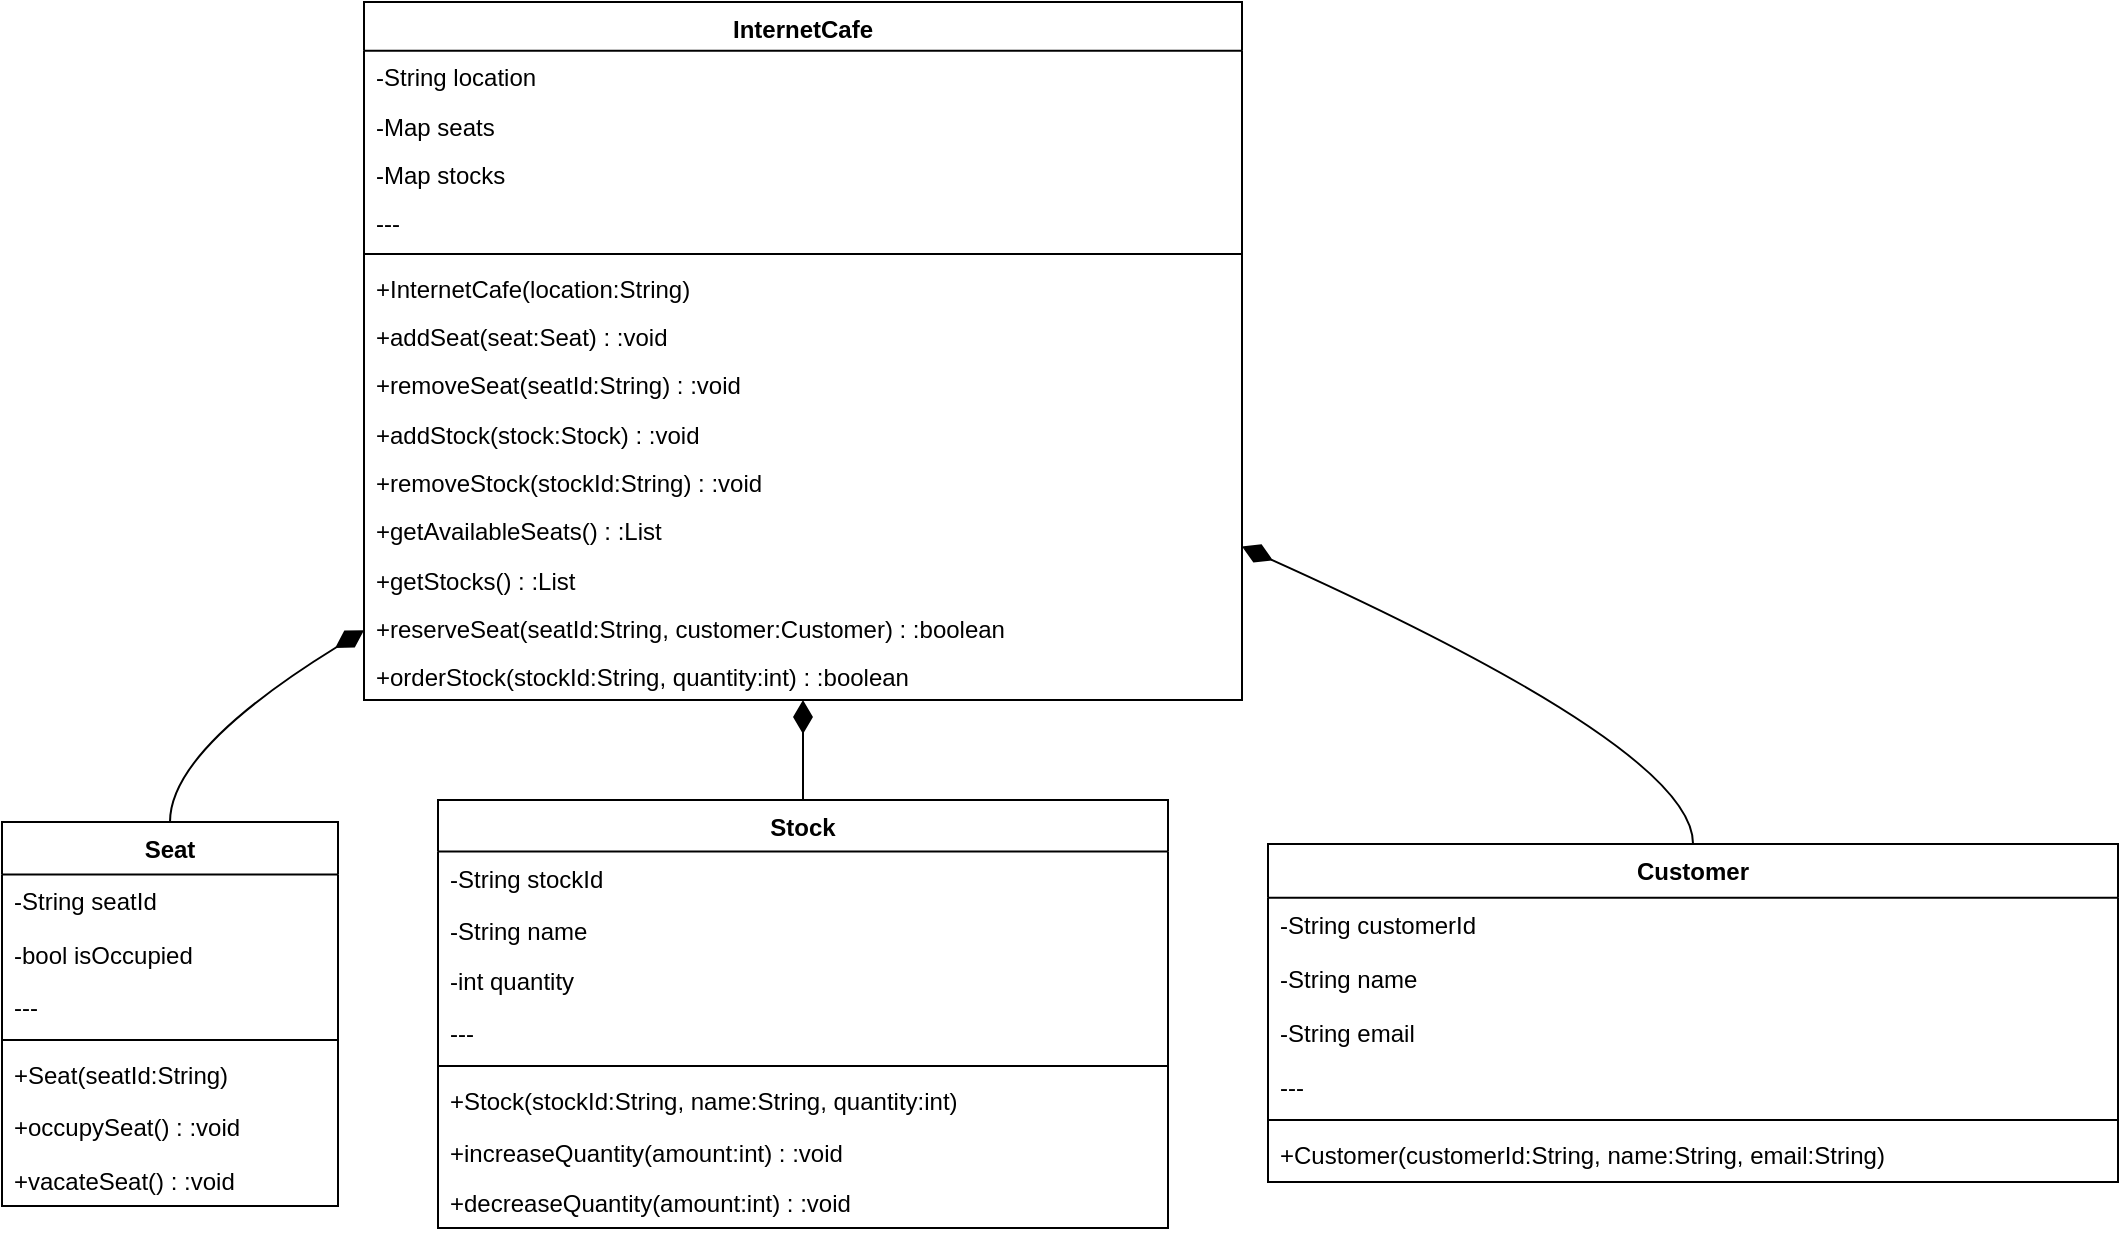 <mxfile version="24.8.3">
  <diagram name="Page-1" id="tpqCVuzSn4DwGfdJqvPV">
    <mxGraphModel>
      <root>
        <mxCell id="0" />
        <mxCell id="1" parent="0" />
        <mxCell id="2" value="InternetCafe" style="swimlane;fontStyle=1;align=center;verticalAlign=top;childLayout=stackLayout;horizontal=1;startSize=24.329;horizontalStack=0;resizeParent=1;resizeParentMax=0;resizeLast=0;collapsible=0;marginBottom=0;" vertex="1" parent="1">
          <mxGeometry x="189" y="8" width="439" height="349" as="geometry" />
        </mxCell>
        <mxCell id="3" value="-String location" style="text;strokeColor=none;fillColor=none;align=left;verticalAlign=top;spacingLeft=4;spacingRight=4;overflow=hidden;rotatable=0;points=[[0,0.5],[1,0.5]];portConstraint=eastwest;" vertex="1" parent="2">
          <mxGeometry y="24" width="439" height="24" as="geometry" />
        </mxCell>
        <mxCell id="4" value="-Map seats" style="text;strokeColor=none;fillColor=none;align=left;verticalAlign=top;spacingLeft=4;spacingRight=4;overflow=hidden;rotatable=0;points=[[0,0.5],[1,0.5]];portConstraint=eastwest;" vertex="1" parent="2">
          <mxGeometry y="49" width="439" height="24" as="geometry" />
        </mxCell>
        <mxCell id="5" value="-Map stocks" style="text;strokeColor=none;fillColor=none;align=left;verticalAlign=top;spacingLeft=4;spacingRight=4;overflow=hidden;rotatable=0;points=[[0,0.5],[1,0.5]];portConstraint=eastwest;" vertex="1" parent="2">
          <mxGeometry y="73" width="439" height="24" as="geometry" />
        </mxCell>
        <mxCell id="6" value="---" style="text;strokeColor=none;fillColor=none;align=left;verticalAlign=top;spacingLeft=4;spacingRight=4;overflow=hidden;rotatable=0;points=[[0,0.5],[1,0.5]];portConstraint=eastwest;" vertex="1" parent="2">
          <mxGeometry y="97" width="439" height="24" as="geometry" />
        </mxCell>
        <mxCell id="7" style="line;strokeWidth=1;fillColor=none;align=left;verticalAlign=middle;spacingTop=-1;spacingLeft=3;spacingRight=3;rotatable=0;labelPosition=right;points=[];portConstraint=eastwest;strokeColor=inherit;" vertex="1" parent="2">
          <mxGeometry y="122" width="439" height="8" as="geometry" />
        </mxCell>
        <mxCell id="8" value="+InternetCafe(location:String)" style="text;strokeColor=none;fillColor=none;align=left;verticalAlign=top;spacingLeft=4;spacingRight=4;overflow=hidden;rotatable=0;points=[[0,0.5],[1,0.5]];portConstraint=eastwest;" vertex="1" parent="2">
          <mxGeometry y="130" width="439" height="24" as="geometry" />
        </mxCell>
        <mxCell id="9" value="+addSeat(seat:Seat) : :void" style="text;strokeColor=none;fillColor=none;align=left;verticalAlign=top;spacingLeft=4;spacingRight=4;overflow=hidden;rotatable=0;points=[[0,0.5],[1,0.5]];portConstraint=eastwest;" vertex="1" parent="2">
          <mxGeometry y="154" width="439" height="24" as="geometry" />
        </mxCell>
        <mxCell id="10" value="+removeSeat(seatId:String) : :void" style="text;strokeColor=none;fillColor=none;align=left;verticalAlign=top;spacingLeft=4;spacingRight=4;overflow=hidden;rotatable=0;points=[[0,0.5],[1,0.5]];portConstraint=eastwest;" vertex="1" parent="2">
          <mxGeometry y="178" width="439" height="24" as="geometry" />
        </mxCell>
        <mxCell id="11" value="+addStock(stock:Stock) : :void" style="text;strokeColor=none;fillColor=none;align=left;verticalAlign=top;spacingLeft=4;spacingRight=4;overflow=hidden;rotatable=0;points=[[0,0.5],[1,0.5]];portConstraint=eastwest;" vertex="1" parent="2">
          <mxGeometry y="203" width="439" height="24" as="geometry" />
        </mxCell>
        <mxCell id="12" value="+removeStock(stockId:String) : :void" style="text;strokeColor=none;fillColor=none;align=left;verticalAlign=top;spacingLeft=4;spacingRight=4;overflow=hidden;rotatable=0;points=[[0,0.5],[1,0.5]];portConstraint=eastwest;" vertex="1" parent="2">
          <mxGeometry y="227" width="439" height="24" as="geometry" />
        </mxCell>
        <mxCell id="13" value="+getAvailableSeats() : :List" style="text;strokeColor=none;fillColor=none;align=left;verticalAlign=top;spacingLeft=4;spacingRight=4;overflow=hidden;rotatable=0;points=[[0,0.5],[1,0.5]];portConstraint=eastwest;" vertex="1" parent="2">
          <mxGeometry y="251" width="439" height="24" as="geometry" />
        </mxCell>
        <mxCell id="14" value="+getStocks() : :List" style="text;strokeColor=none;fillColor=none;align=left;verticalAlign=top;spacingLeft=4;spacingRight=4;overflow=hidden;rotatable=0;points=[[0,0.5],[1,0.5]];portConstraint=eastwest;" vertex="1" parent="2">
          <mxGeometry y="276" width="439" height="24" as="geometry" />
        </mxCell>
        <mxCell id="15" value="+reserveSeat(seatId:String, customer:Customer) : :boolean" style="text;strokeColor=none;fillColor=none;align=left;verticalAlign=top;spacingLeft=4;spacingRight=4;overflow=hidden;rotatable=0;points=[[0,0.5],[1,0.5]];portConstraint=eastwest;" vertex="1" parent="2">
          <mxGeometry y="300" width="439" height="24" as="geometry" />
        </mxCell>
        <mxCell id="16" value="+orderStock(stockId:String, quantity:int) : :boolean" style="text;strokeColor=none;fillColor=none;align=left;verticalAlign=top;spacingLeft=4;spacingRight=4;overflow=hidden;rotatable=0;points=[[0,0.5],[1,0.5]];portConstraint=eastwest;" vertex="1" parent="2">
          <mxGeometry y="324" width="439" height="24" as="geometry" />
        </mxCell>
        <mxCell id="17" value="Seat" style="swimlane;fontStyle=1;align=center;verticalAlign=top;childLayout=stackLayout;horizontal=1;startSize=26.257;horizontalStack=0;resizeParent=1;resizeParentMax=0;resizeLast=0;collapsible=0;marginBottom=0;" vertex="1" parent="1">
          <mxGeometry x="8" y="418" width="168" height="192" as="geometry" />
        </mxCell>
        <mxCell id="18" value="-String seatId" style="text;strokeColor=none;fillColor=none;align=left;verticalAlign=top;spacingLeft=4;spacingRight=4;overflow=hidden;rotatable=0;points=[[0,0.5],[1,0.5]];portConstraint=eastwest;" vertex="1" parent="17">
          <mxGeometry y="26" width="168" height="26" as="geometry" />
        </mxCell>
        <mxCell id="19" value="-bool isOccupied" style="text;strokeColor=none;fillColor=none;align=left;verticalAlign=top;spacingLeft=4;spacingRight=4;overflow=hidden;rotatable=0;points=[[0,0.5],[1,0.5]];portConstraint=eastwest;" vertex="1" parent="17">
          <mxGeometry y="53" width="168" height="26" as="geometry" />
        </mxCell>
        <mxCell id="20" value="---" style="text;strokeColor=none;fillColor=none;align=left;verticalAlign=top;spacingLeft=4;spacingRight=4;overflow=hidden;rotatable=0;points=[[0,0.5],[1,0.5]];portConstraint=eastwest;" vertex="1" parent="17">
          <mxGeometry y="79" width="168" height="26" as="geometry" />
        </mxCell>
        <mxCell id="21" style="line;strokeWidth=1;fillColor=none;align=left;verticalAlign=middle;spacingTop=-1;spacingLeft=3;spacingRight=3;rotatable=0;labelPosition=right;points=[];portConstraint=eastwest;strokeColor=inherit;" vertex="1" parent="17">
          <mxGeometry y="105" width="168" height="8" as="geometry" />
        </mxCell>
        <mxCell id="22" value="+Seat(seatId:String)" style="text;strokeColor=none;fillColor=none;align=left;verticalAlign=top;spacingLeft=4;spacingRight=4;overflow=hidden;rotatable=0;points=[[0,0.5],[1,0.5]];portConstraint=eastwest;" vertex="1" parent="17">
          <mxGeometry y="113" width="168" height="26" as="geometry" />
        </mxCell>
        <mxCell id="23" value="+occupySeat() : :void" style="text;strokeColor=none;fillColor=none;align=left;verticalAlign=top;spacingLeft=4;spacingRight=4;overflow=hidden;rotatable=0;points=[[0,0.5],[1,0.5]];portConstraint=eastwest;" vertex="1" parent="17">
          <mxGeometry y="139" width="168" height="26" as="geometry" />
        </mxCell>
        <mxCell id="24" value="+vacateSeat() : :void" style="text;strokeColor=none;fillColor=none;align=left;verticalAlign=top;spacingLeft=4;spacingRight=4;overflow=hidden;rotatable=0;points=[[0,0.5],[1,0.5]];portConstraint=eastwest;" vertex="1" parent="17">
          <mxGeometry y="166" width="168" height="26" as="geometry" />
        </mxCell>
        <mxCell id="25" value="Stock" style="swimlane;fontStyle=1;align=center;verticalAlign=top;childLayout=stackLayout;horizontal=1;startSize=25.775;horizontalStack=0;resizeParent=1;resizeParentMax=0;resizeLast=0;collapsible=0;marginBottom=0;" vertex="1" parent="1">
          <mxGeometry x="226" y="407" width="365" height="214" as="geometry" />
        </mxCell>
        <mxCell id="26" value="-String stockId" style="text;strokeColor=none;fillColor=none;align=left;verticalAlign=top;spacingLeft=4;spacingRight=4;overflow=hidden;rotatable=0;points=[[0,0.5],[1,0.5]];portConstraint=eastwest;" vertex="1" parent="25">
          <mxGeometry y="26" width="365" height="26" as="geometry" />
        </mxCell>
        <mxCell id="27" value="-String name" style="text;strokeColor=none;fillColor=none;align=left;verticalAlign=top;spacingLeft=4;spacingRight=4;overflow=hidden;rotatable=0;points=[[0,0.5],[1,0.5]];portConstraint=eastwest;" vertex="1" parent="25">
          <mxGeometry y="52" width="365" height="26" as="geometry" />
        </mxCell>
        <mxCell id="28" value="-int quantity" style="text;strokeColor=none;fillColor=none;align=left;verticalAlign=top;spacingLeft=4;spacingRight=4;overflow=hidden;rotatable=0;points=[[0,0.5],[1,0.5]];portConstraint=eastwest;" vertex="1" parent="25">
          <mxGeometry y="77" width="365" height="26" as="geometry" />
        </mxCell>
        <mxCell id="29" value="---" style="text;strokeColor=none;fillColor=none;align=left;verticalAlign=top;spacingLeft=4;spacingRight=4;overflow=hidden;rotatable=0;points=[[0,0.5],[1,0.5]];portConstraint=eastwest;" vertex="1" parent="25">
          <mxGeometry y="103" width="365" height="26" as="geometry" />
        </mxCell>
        <mxCell id="30" style="line;strokeWidth=1;fillColor=none;align=left;verticalAlign=middle;spacingTop=-1;spacingLeft=3;spacingRight=3;rotatable=0;labelPosition=right;points=[];portConstraint=eastwest;strokeColor=inherit;" vertex="1" parent="25">
          <mxGeometry y="129" width="365" height="8" as="geometry" />
        </mxCell>
        <mxCell id="31" value="+Stock(stockId:String, name:String, quantity:int)" style="text;strokeColor=none;fillColor=none;align=left;verticalAlign=top;spacingLeft=4;spacingRight=4;overflow=hidden;rotatable=0;points=[[0,0.5],[1,0.5]];portConstraint=eastwest;" vertex="1" parent="25">
          <mxGeometry y="137" width="365" height="26" as="geometry" />
        </mxCell>
        <mxCell id="32" value="+increaseQuantity(amount:int) : :void" style="text;strokeColor=none;fillColor=none;align=left;verticalAlign=top;spacingLeft=4;spacingRight=4;overflow=hidden;rotatable=0;points=[[0,0.5],[1,0.5]];portConstraint=eastwest;" vertex="1" parent="25">
          <mxGeometry y="163" width="365" height="26" as="geometry" />
        </mxCell>
        <mxCell id="33" value="+decreaseQuantity(amount:int) : :void" style="text;strokeColor=none;fillColor=none;align=left;verticalAlign=top;spacingLeft=4;spacingRight=4;overflow=hidden;rotatable=0;points=[[0,0.5],[1,0.5]];portConstraint=eastwest;" vertex="1" parent="25">
          <mxGeometry y="188" width="365" height="26" as="geometry" />
        </mxCell>
        <mxCell id="34" value="Customer" style="swimlane;fontStyle=1;align=center;verticalAlign=top;childLayout=stackLayout;horizontal=1;startSize=26.9;horizontalStack=0;resizeParent=1;resizeParentMax=0;resizeLast=0;collapsible=0;marginBottom=0;" vertex="1" parent="1">
          <mxGeometry x="641" y="429" width="425" height="169" as="geometry" />
        </mxCell>
        <mxCell id="35" value="-String customerId" style="text;strokeColor=none;fillColor=none;align=left;verticalAlign=top;spacingLeft=4;spacingRight=4;overflow=hidden;rotatable=0;points=[[0,0.5],[1,0.5]];portConstraint=eastwest;" vertex="1" parent="34">
          <mxGeometry y="27" width="425" height="27" as="geometry" />
        </mxCell>
        <mxCell id="36" value="-String name" style="text;strokeColor=none;fillColor=none;align=left;verticalAlign=top;spacingLeft=4;spacingRight=4;overflow=hidden;rotatable=0;points=[[0,0.5],[1,0.5]];portConstraint=eastwest;" vertex="1" parent="34">
          <mxGeometry y="54" width="425" height="27" as="geometry" />
        </mxCell>
        <mxCell id="37" value="-String email" style="text;strokeColor=none;fillColor=none;align=left;verticalAlign=top;spacingLeft=4;spacingRight=4;overflow=hidden;rotatable=0;points=[[0,0.5],[1,0.5]];portConstraint=eastwest;" vertex="1" parent="34">
          <mxGeometry y="81" width="425" height="27" as="geometry" />
        </mxCell>
        <mxCell id="38" value="---" style="text;strokeColor=none;fillColor=none;align=left;verticalAlign=top;spacingLeft=4;spacingRight=4;overflow=hidden;rotatable=0;points=[[0,0.5],[1,0.5]];portConstraint=eastwest;" vertex="1" parent="34">
          <mxGeometry y="108" width="425" height="27" as="geometry" />
        </mxCell>
        <mxCell id="39" style="line;strokeWidth=1;fillColor=none;align=left;verticalAlign=middle;spacingTop=-1;spacingLeft=3;spacingRight=3;rotatable=0;labelPosition=right;points=[];portConstraint=eastwest;strokeColor=inherit;" vertex="1" parent="34">
          <mxGeometry y="134" width="425" height="8" as="geometry" />
        </mxCell>
        <mxCell id="40" value="+Customer(customerId:String, name:String, email:String)" style="text;strokeColor=none;fillColor=none;align=left;verticalAlign=top;spacingLeft=4;spacingRight=4;overflow=hidden;rotatable=0;points=[[0,0.5],[1,0.5]];portConstraint=eastwest;" vertex="1" parent="34">
          <mxGeometry y="142" width="425" height="27" as="geometry" />
        </mxCell>
        <mxCell id="41" value="" style="curved=1;startArrow=diamondThin;startSize=14;startFill=1;endArrow=none;exitX=0;exitY=0.9;entryX=0.5;entryY=0;" edge="1" parent="1" source="2" target="17">
          <mxGeometry relative="1" as="geometry">
            <Array as="points">
              <mxPoint x="92" y="382" />
            </Array>
          </mxGeometry>
        </mxCell>
        <mxCell id="42" value="" style="curved=1;startArrow=diamondThin;startSize=14;startFill=1;endArrow=none;exitX=0.5;exitY=1;entryX=0.5;entryY=0;" edge="1" parent="1" source="2" target="25">
          <mxGeometry relative="1" as="geometry">
            <Array as="points" />
          </mxGeometry>
        </mxCell>
        <mxCell id="43" value="" style="curved=1;startArrow=diamondThin;startSize=14;startFill=1;endArrow=none;exitX=1;exitY=0.78;entryX=0.5;entryY=0;" edge="1" parent="1" source="2" target="34">
          <mxGeometry relative="1" as="geometry">
            <Array as="points">
              <mxPoint x="854" y="382" />
            </Array>
          </mxGeometry>
        </mxCell>
      </root>
    </mxGraphModel>
  </diagram>
</mxfile>
